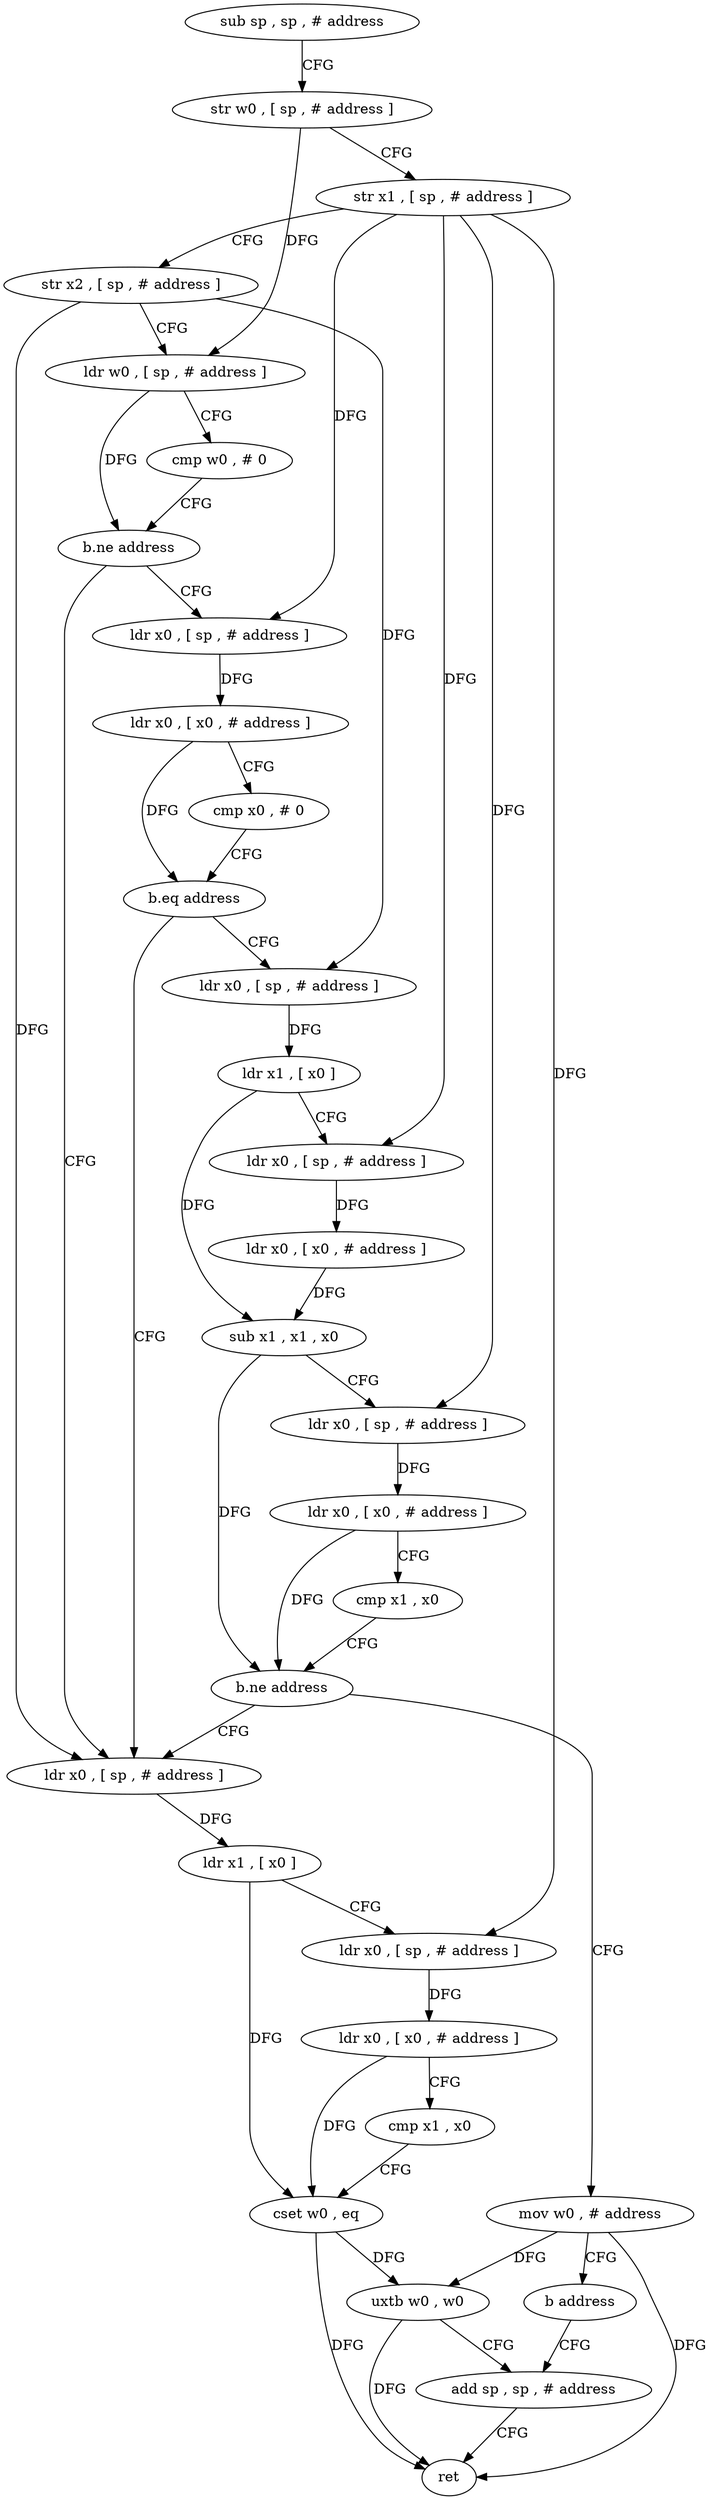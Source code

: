 digraph "func" {
"4285860" [label = "sub sp , sp , # address" ]
"4285864" [label = "str w0 , [ sp , # address ]" ]
"4285868" [label = "str x1 , [ sp , # address ]" ]
"4285872" [label = "str x2 , [ sp , # address ]" ]
"4285876" [label = "ldr w0 , [ sp , # address ]" ]
"4285880" [label = "cmp w0 , # 0" ]
"4285884" [label = "b.ne address" ]
"4285948" [label = "ldr x0 , [ sp , # address ]" ]
"4285888" [label = "ldr x0 , [ sp , # address ]" ]
"4285952" [label = "ldr x1 , [ x0 ]" ]
"4285956" [label = "ldr x0 , [ sp , # address ]" ]
"4285960" [label = "ldr x0 , [ x0 , # address ]" ]
"4285964" [label = "cmp x1 , x0" ]
"4285968" [label = "cset w0 , eq" ]
"4285972" [label = "uxtb w0 , w0" ]
"4285976" [label = "add sp , sp , # address" ]
"4285892" [label = "ldr x0 , [ x0 , # address ]" ]
"4285896" [label = "cmp x0 , # 0" ]
"4285900" [label = "b.eq address" ]
"4285904" [label = "ldr x0 , [ sp , # address ]" ]
"4285908" [label = "ldr x1 , [ x0 ]" ]
"4285912" [label = "ldr x0 , [ sp , # address ]" ]
"4285916" [label = "ldr x0 , [ x0 , # address ]" ]
"4285920" [label = "sub x1 , x1 , x0" ]
"4285924" [label = "ldr x0 , [ sp , # address ]" ]
"4285928" [label = "ldr x0 , [ x0 , # address ]" ]
"4285932" [label = "cmp x1 , x0" ]
"4285936" [label = "b.ne address" ]
"4285940" [label = "mov w0 , # address" ]
"4285944" [label = "b address" ]
"4285980" [label = "ret" ]
"4285860" -> "4285864" [ label = "CFG" ]
"4285864" -> "4285868" [ label = "CFG" ]
"4285864" -> "4285876" [ label = "DFG" ]
"4285868" -> "4285872" [ label = "CFG" ]
"4285868" -> "4285956" [ label = "DFG" ]
"4285868" -> "4285888" [ label = "DFG" ]
"4285868" -> "4285912" [ label = "DFG" ]
"4285868" -> "4285924" [ label = "DFG" ]
"4285872" -> "4285876" [ label = "CFG" ]
"4285872" -> "4285948" [ label = "DFG" ]
"4285872" -> "4285904" [ label = "DFG" ]
"4285876" -> "4285880" [ label = "CFG" ]
"4285876" -> "4285884" [ label = "DFG" ]
"4285880" -> "4285884" [ label = "CFG" ]
"4285884" -> "4285948" [ label = "CFG" ]
"4285884" -> "4285888" [ label = "CFG" ]
"4285948" -> "4285952" [ label = "DFG" ]
"4285888" -> "4285892" [ label = "DFG" ]
"4285952" -> "4285956" [ label = "CFG" ]
"4285952" -> "4285968" [ label = "DFG" ]
"4285956" -> "4285960" [ label = "DFG" ]
"4285960" -> "4285964" [ label = "CFG" ]
"4285960" -> "4285968" [ label = "DFG" ]
"4285964" -> "4285968" [ label = "CFG" ]
"4285968" -> "4285972" [ label = "DFG" ]
"4285968" -> "4285980" [ label = "DFG" ]
"4285972" -> "4285976" [ label = "CFG" ]
"4285972" -> "4285980" [ label = "DFG" ]
"4285976" -> "4285980" [ label = "CFG" ]
"4285892" -> "4285896" [ label = "CFG" ]
"4285892" -> "4285900" [ label = "DFG" ]
"4285896" -> "4285900" [ label = "CFG" ]
"4285900" -> "4285948" [ label = "CFG" ]
"4285900" -> "4285904" [ label = "CFG" ]
"4285904" -> "4285908" [ label = "DFG" ]
"4285908" -> "4285912" [ label = "CFG" ]
"4285908" -> "4285920" [ label = "DFG" ]
"4285912" -> "4285916" [ label = "DFG" ]
"4285916" -> "4285920" [ label = "DFG" ]
"4285920" -> "4285924" [ label = "CFG" ]
"4285920" -> "4285936" [ label = "DFG" ]
"4285924" -> "4285928" [ label = "DFG" ]
"4285928" -> "4285932" [ label = "CFG" ]
"4285928" -> "4285936" [ label = "DFG" ]
"4285932" -> "4285936" [ label = "CFG" ]
"4285936" -> "4285948" [ label = "CFG" ]
"4285936" -> "4285940" [ label = "CFG" ]
"4285940" -> "4285944" [ label = "CFG" ]
"4285940" -> "4285972" [ label = "DFG" ]
"4285940" -> "4285980" [ label = "DFG" ]
"4285944" -> "4285976" [ label = "CFG" ]
}
